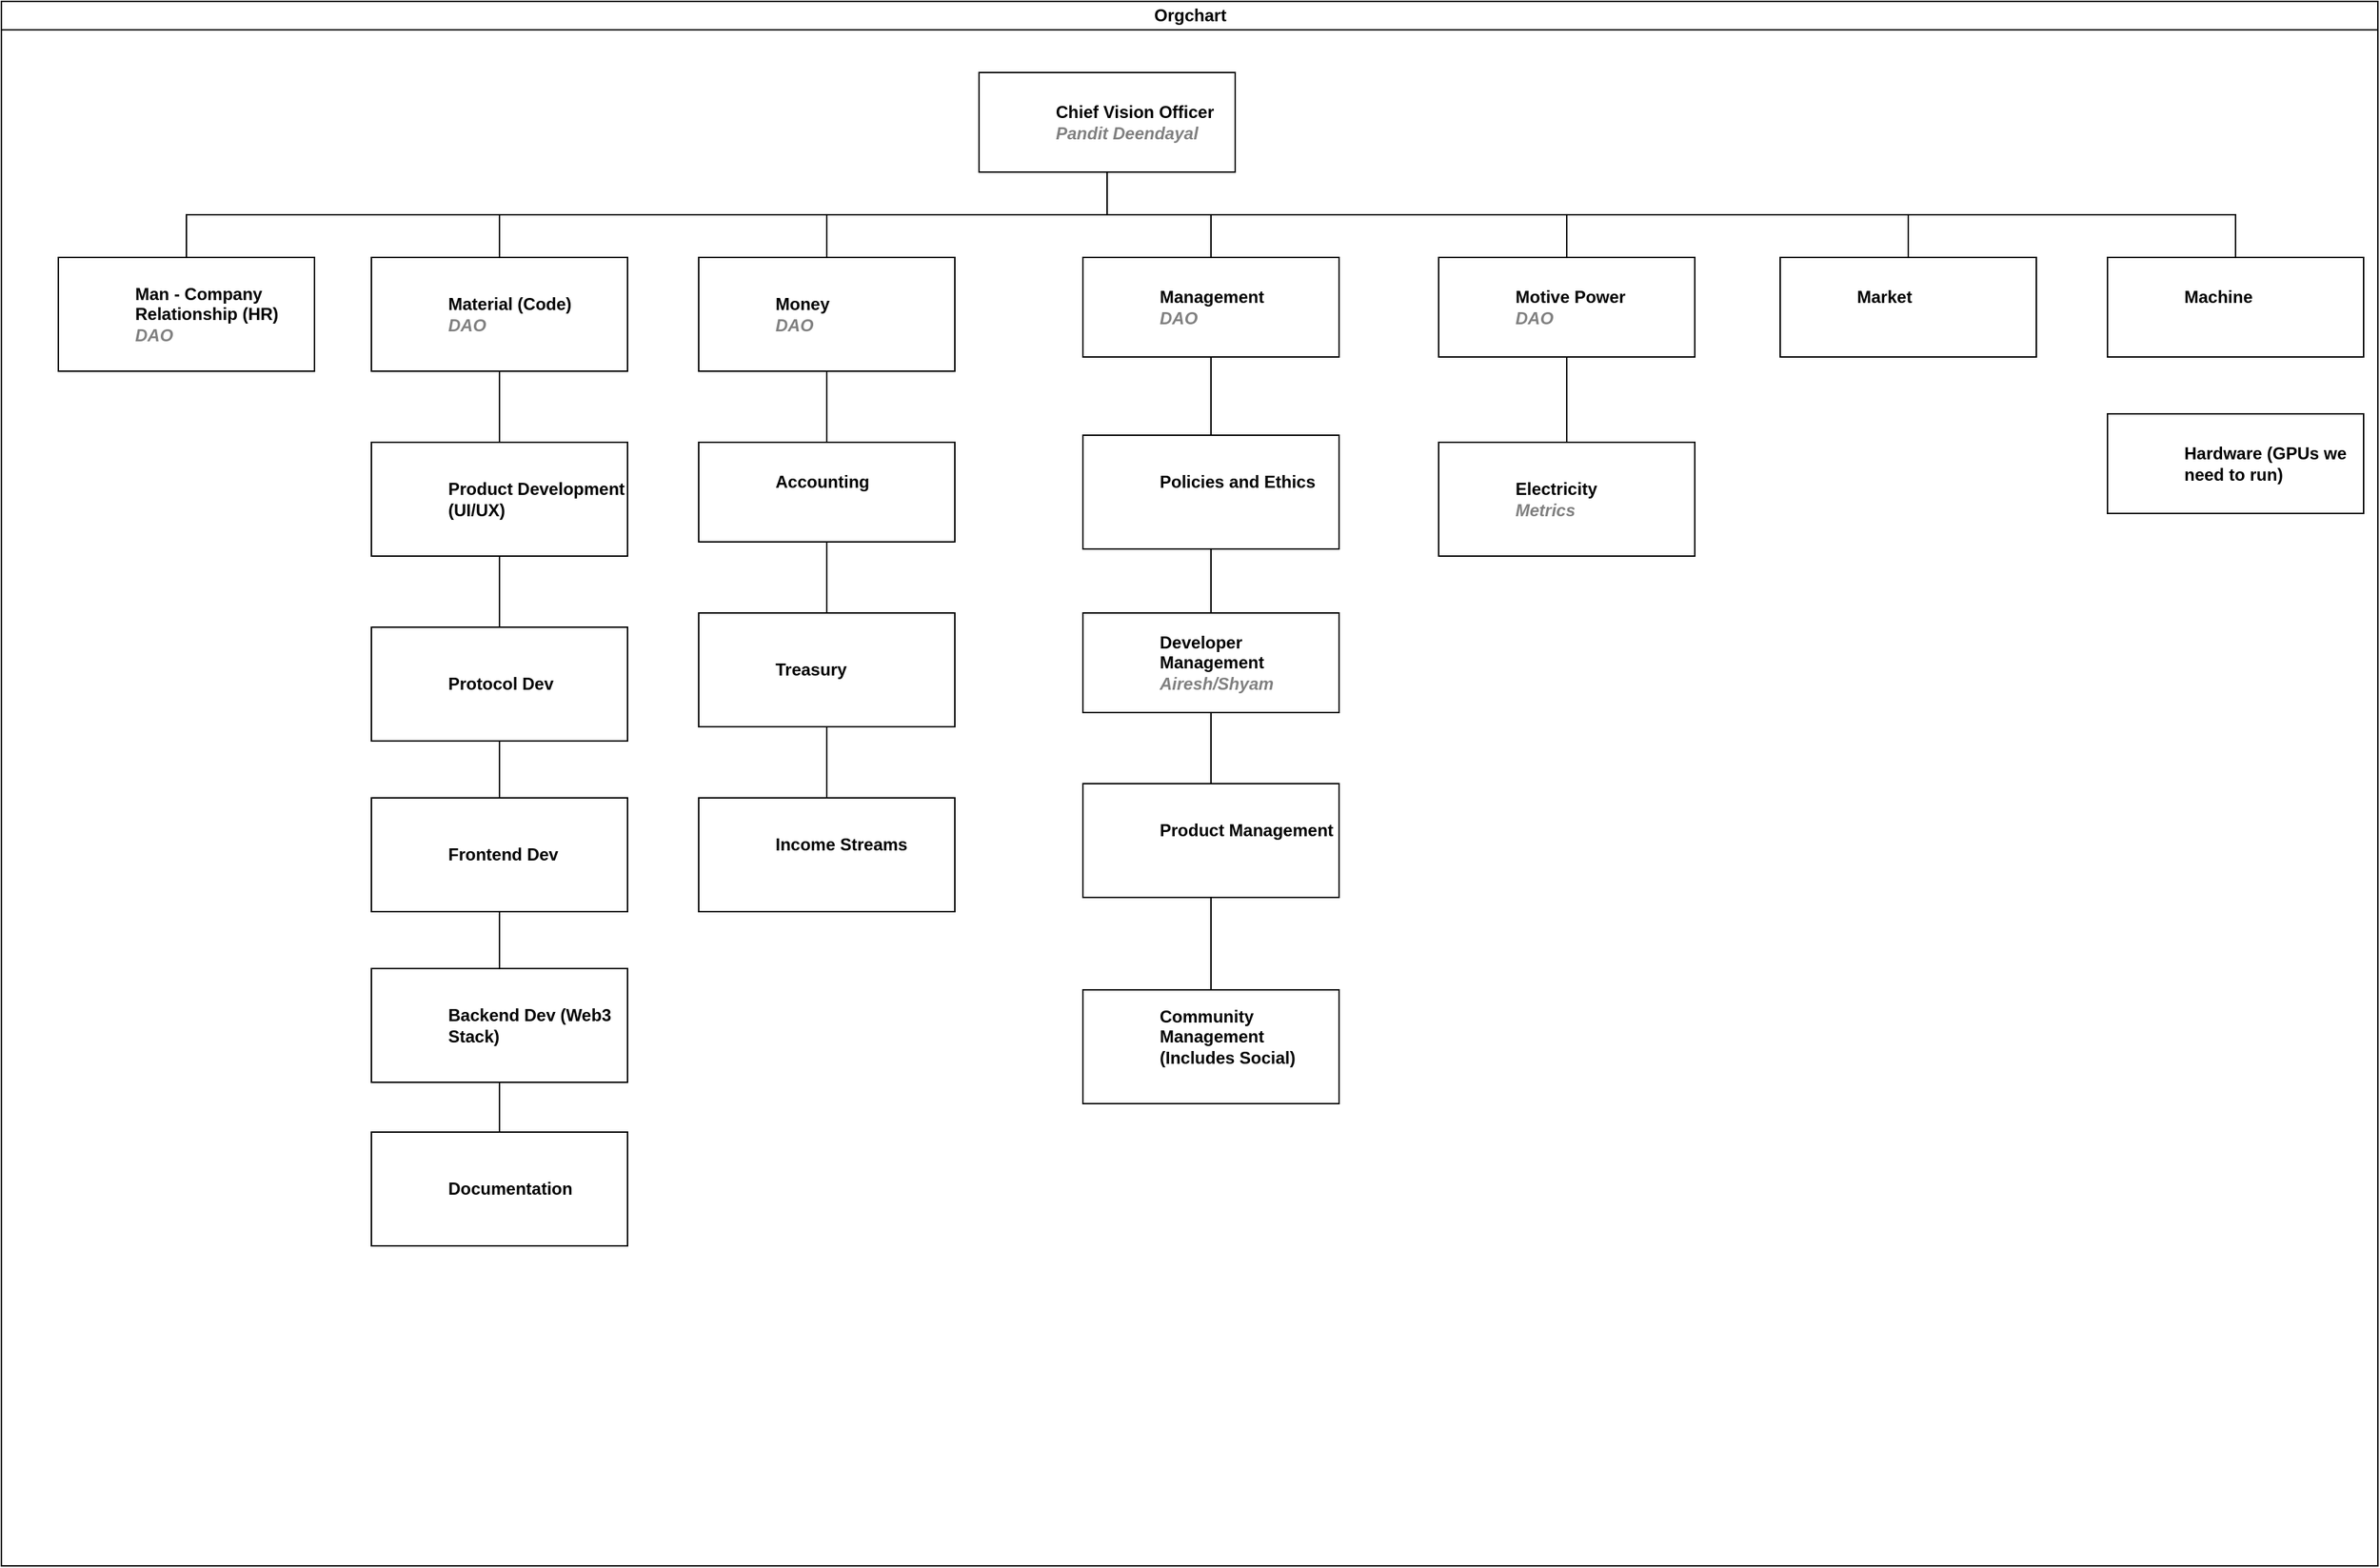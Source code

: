 <mxfile version="24.8.0">
  <diagram id="prtHgNgQTEPvFCAcTncT" name="Page-1">
    <mxGraphModel dx="1461" dy="2133" grid="1" gridSize="10" guides="1" tooltips="1" connect="1" arrows="1" fold="1" page="1" pageScale="1" pageWidth="827" pageHeight="1169" math="0" shadow="0">
      <root>
        <mxCell id="0" />
        <mxCell id="1" parent="0" />
        <mxCell id="dNxyNK7c78bLwvsdeMH5-11" value="Orgchart" style="swimlane;html=1;startSize=20;horizontal=1;containerType=tree;glass=0;" parent="1" vertex="1">
          <mxGeometry x="290" y="-150" width="1670" height="1100" as="geometry" />
        </mxCell>
        <mxCell id="qWSfiSBCrzonoYCvakO7-3" style="edgeStyle=orthogonalEdgeStyle;rounded=0;orthogonalLoop=1;jettySize=auto;html=1;entryX=0.5;entryY=0;entryDx=0;entryDy=0;endArrow=none;endFill=0;" parent="dNxyNK7c78bLwvsdeMH5-11" source="dNxyNK7c78bLwvsdeMH5-12" target="qWSfiSBCrzonoYCvakO7-2" edge="1">
          <mxGeometry relative="1" as="geometry">
            <Array as="points">
              <mxPoint x="777" y="150" />
              <mxPoint x="850" y="150" />
            </Array>
          </mxGeometry>
        </mxCell>
        <mxCell id="qWSfiSBCrzonoYCvakO7-5" style="edgeStyle=orthogonalEdgeStyle;rounded=0;orthogonalLoop=1;jettySize=auto;html=1;entryX=0.5;entryY=0;entryDx=0;entryDy=0;endArrow=none;endFill=0;" parent="dNxyNK7c78bLwvsdeMH5-11" source="dNxyNK7c78bLwvsdeMH5-12" target="qWSfiSBCrzonoYCvakO7-4" edge="1">
          <mxGeometry relative="1" as="geometry">
            <Array as="points">
              <mxPoint x="777" y="150" />
              <mxPoint x="1100" y="150" />
            </Array>
          </mxGeometry>
        </mxCell>
        <mxCell id="qWSfiSBCrzonoYCvakO7-8" style="edgeStyle=orthogonalEdgeStyle;rounded=0;orthogonalLoop=1;jettySize=auto;html=1;entryX=0.5;entryY=0;entryDx=0;entryDy=0;endArrow=none;endFill=0;" parent="dNxyNK7c78bLwvsdeMH5-11" source="dNxyNK7c78bLwvsdeMH5-12" target="qWSfiSBCrzonoYCvakO7-6" edge="1">
          <mxGeometry relative="1" as="geometry">
            <Array as="points">
              <mxPoint x="777" y="150" />
              <mxPoint x="1340" y="150" />
            </Array>
          </mxGeometry>
        </mxCell>
        <mxCell id="qWSfiSBCrzonoYCvakO7-9" style="edgeStyle=orthogonalEdgeStyle;rounded=0;orthogonalLoop=1;jettySize=auto;html=1;entryX=0.5;entryY=0;entryDx=0;entryDy=0;endArrow=none;endFill=0;" parent="dNxyNK7c78bLwvsdeMH5-11" source="dNxyNK7c78bLwvsdeMH5-12" target="qWSfiSBCrzonoYCvakO7-7" edge="1">
          <mxGeometry relative="1" as="geometry">
            <Array as="points">
              <mxPoint x="777" y="150" />
              <mxPoint x="1570" y="150" />
            </Array>
          </mxGeometry>
        </mxCell>
        <UserObject label="Chief Vision Officer&lt;br&gt;&lt;div&gt;&lt;i style=&quot;color: rgb(128, 128, 128);&quot;&gt;Pandit Deendayal&lt;/i&gt;&lt;/div&gt;" name="Tessa Miller" position="CFO" location="Office 1" email="me@example.com" placeholders="1" link="https://www.draw.io" id="dNxyNK7c78bLwvsdeMH5-12">
          <mxCell style="label;image=https://cdn3.iconfinder.com/data/icons/user-avatars-1/512/users-3-128.png;whiteSpace=wrap;html=1;rounded=0;glass=0;treeMoving=1;treeFolding=1;" parent="dNxyNK7c78bLwvsdeMH5-11" vertex="1">
            <mxGeometry x="687" y="50" width="180" height="70" as="geometry" />
          </mxCell>
        </UserObject>
        <mxCell id="dNxyNK7c78bLwvsdeMH5-13" value="" style="endArrow=none;endFill=0;fontSize=11;edgeStyle=elbowEdgeStyle;elbow=vertical;rounded=0;" parent="dNxyNK7c78bLwvsdeMH5-11" source="dNxyNK7c78bLwvsdeMH5-12" target="dNxyNK7c78bLwvsdeMH5-14" edge="1">
          <mxGeometry relative="1" as="geometry" />
        </mxCell>
        <UserObject label="Man - Company Relationship (HR)&lt;div&gt;&lt;i style=&quot;color: rgb(128, 128, 128);&quot;&gt;DAO&lt;/i&gt;&lt;/div&gt;" name="Edward Morrison" position="Brand Manager" location="Office 2" email="me@example.com" placeholders="1" link="https://www.draw.io" id="dNxyNK7c78bLwvsdeMH5-14">
          <mxCell style="label;image=https://cdn3.iconfinder.com/data/icons/user-avatars-1/512/users-10-3-128.png;whiteSpace=wrap;html=1;rounded=0;glass=0;treeFolding=1;treeMoving=1;" parent="dNxyNK7c78bLwvsdeMH5-11" vertex="1">
            <mxGeometry x="40" y="180" width="180" height="80" as="geometry" />
          </mxCell>
        </UserObject>
        <mxCell id="dNxyNK7c78bLwvsdeMH5-15" value="" style="endArrow=none;endFill=0;fontSize=11;edgeStyle=elbowEdgeStyle;elbow=vertical;rounded=0;" parent="dNxyNK7c78bLwvsdeMH5-11" source="dNxyNK7c78bLwvsdeMH5-12" target="dNxyNK7c78bLwvsdeMH5-16" edge="1">
          <mxGeometry relative="1" as="geometry" />
        </mxCell>
        <mxCell id="qWSfiSBCrzonoYCvakO7-24" style="edgeStyle=orthogonalEdgeStyle;rounded=0;orthogonalLoop=1;jettySize=auto;html=1;endArrow=none;endFill=0;" parent="dNxyNK7c78bLwvsdeMH5-11" source="dNxyNK7c78bLwvsdeMH5-16" target="qWSfiSBCrzonoYCvakO7-18" edge="1">
          <mxGeometry relative="1" as="geometry" />
        </mxCell>
        <UserObject label="&lt;div&gt;Material (Code)&lt;/div&gt;&lt;div&gt;&lt;font color=&quot;#808080&quot;&gt;&lt;i&gt;DAO&lt;/i&gt;&lt;/font&gt;&lt;/div&gt;" name="Evan Valet" position="HR Director" location="Office 4" email="me@example.com" placeholders="1" link="https://www.draw.io" id="dNxyNK7c78bLwvsdeMH5-16">
          <mxCell style="label;image=https://cdn3.iconfinder.com/data/icons/user-avatars-1/512/users-9-2-128.png;whiteSpace=wrap;html=1;rounded=0;glass=0;treeFolding=1;treeMoving=1;" parent="dNxyNK7c78bLwvsdeMH5-11" vertex="1">
            <mxGeometry x="260" y="180" width="180" height="80" as="geometry" />
          </mxCell>
        </UserObject>
        <mxCell id="dNxyNK7c78bLwvsdeMH5-17" value="" style="endArrow=none;endFill=0;fontSize=11;edgeStyle=elbowEdgeStyle;elbow=vertical;rounded=0;" parent="dNxyNK7c78bLwvsdeMH5-11" source="dNxyNK7c78bLwvsdeMH5-12" target="dNxyNK7c78bLwvsdeMH5-18" edge="1">
          <mxGeometry relative="1" as="geometry" />
        </mxCell>
        <mxCell id="qWSfiSBCrzonoYCvakO7-12" style="edgeStyle=orthogonalEdgeStyle;rounded=0;orthogonalLoop=1;jettySize=auto;html=1;endArrow=none;endFill=0;" parent="dNxyNK7c78bLwvsdeMH5-11" source="dNxyNK7c78bLwvsdeMH5-18" target="qWSfiSBCrzonoYCvakO7-11" edge="1">
          <mxGeometry relative="1" as="geometry" />
        </mxCell>
        <UserObject label="Money&lt;div&gt;&lt;font color=&quot;#808080&quot;&gt;&lt;i&gt;DAO&lt;/i&gt;&lt;/font&gt;&lt;/div&gt;" name="Alison Donovan" position="System Admin" location="Office 3" email="me@example.com" placeholders="1" link="https://www.draw.io" id="dNxyNK7c78bLwvsdeMH5-18">
          <mxCell style="label;image=https://cdn3.iconfinder.com/data/icons/user-avatars-1/512/users-2-128.png;whiteSpace=wrap;html=1;rounded=0;glass=0;" parent="dNxyNK7c78bLwvsdeMH5-11" vertex="1">
            <mxGeometry x="490" y="180" width="180" height="80" as="geometry" />
          </mxCell>
        </UserObject>
        <mxCell id="a11W0OH0X86vY8mRPiCT-9" style="edgeStyle=orthogonalEdgeStyle;rounded=0;orthogonalLoop=1;jettySize=auto;html=1;endArrow=none;endFill=0;" edge="1" parent="dNxyNK7c78bLwvsdeMH5-11" source="qWSfiSBCrzonoYCvakO7-2" target="a11W0OH0X86vY8mRPiCT-5">
          <mxGeometry relative="1" as="geometry" />
        </mxCell>
        <UserObject label="Management&lt;div&gt;&lt;font color=&quot;#808080&quot;&gt;&lt;i&gt;DAO&lt;/i&gt;&lt;/font&gt;&lt;/div&gt;" name="Tessa Miller" position="CFO" location="Office 1" email="me@example.com" placeholders="1" link="https://www.draw.io" id="qWSfiSBCrzonoYCvakO7-2">
          <mxCell style="label;image=https://cdn3.iconfinder.com/data/icons/user-avatars-1/512/users-3-128.png;whiteSpace=wrap;html=1;rounded=0;glass=0;treeMoving=1;treeFolding=1;" parent="dNxyNK7c78bLwvsdeMH5-11" vertex="1">
            <mxGeometry x="760" y="180" width="180" height="70" as="geometry" />
          </mxCell>
        </UserObject>
        <mxCell id="a11W0OH0X86vY8mRPiCT-4" style="edgeStyle=orthogonalEdgeStyle;rounded=0;orthogonalLoop=1;jettySize=auto;html=1;endArrow=none;endFill=0;" edge="1" parent="dNxyNK7c78bLwvsdeMH5-11" source="qWSfiSBCrzonoYCvakO7-4" target="a11W0OH0X86vY8mRPiCT-2">
          <mxGeometry relative="1" as="geometry" />
        </mxCell>
        <UserObject label="Motive Power&lt;div&gt;&lt;font color=&quot;#808080&quot;&gt;&lt;i&gt;DAO&lt;/i&gt;&lt;/font&gt;&lt;/div&gt;" name="Tessa Miller" position="CFO" location="Office 1" email="me@example.com" placeholders="1" link="https://www.draw.io" id="qWSfiSBCrzonoYCvakO7-4">
          <mxCell style="label;image=https://cdn3.iconfinder.com/data/icons/user-avatars-1/512/users-3-128.png;whiteSpace=wrap;html=1;rounded=0;glass=0;treeMoving=1;treeFolding=1;" parent="dNxyNK7c78bLwvsdeMH5-11" vertex="1">
            <mxGeometry x="1010" y="180" width="180" height="70" as="geometry" />
          </mxCell>
        </UserObject>
        <UserObject label="Market&lt;div&gt;&lt;br/&gt;&lt;/div&gt;" name="Tessa Miller" position="CFO" location="Office 1" email="me@example.com" placeholders="1" link="https://www.draw.io" id="qWSfiSBCrzonoYCvakO7-6">
          <mxCell style="label;image=https://cdn3.iconfinder.com/data/icons/user-avatars-1/512/users-3-128.png;whiteSpace=wrap;html=1;rounded=0;glass=0;treeMoving=1;treeFolding=1;" parent="dNxyNK7c78bLwvsdeMH5-11" vertex="1">
            <mxGeometry x="1250" y="180" width="180" height="70" as="geometry" />
          </mxCell>
        </UserObject>
        <UserObject label="Machine&lt;div&gt;&lt;br/&gt;&lt;/div&gt;" name="Tessa Miller" position="CFO" location="Office 1" email="me@example.com" placeholders="1" link="https://www.draw.io" id="qWSfiSBCrzonoYCvakO7-7">
          <mxCell style="label;image=https://cdn3.iconfinder.com/data/icons/user-avatars-1/512/users-3-128.png;whiteSpace=wrap;html=1;rounded=0;glass=0;treeMoving=1;treeFolding=1;" parent="dNxyNK7c78bLwvsdeMH5-11" vertex="1">
            <mxGeometry x="1480" y="180" width="180" height="70" as="geometry" />
          </mxCell>
        </UserObject>
        <mxCell id="qWSfiSBCrzonoYCvakO7-14" style="edgeStyle=orthogonalEdgeStyle;rounded=0;orthogonalLoop=1;jettySize=auto;html=1;endArrow=none;endFill=0;" parent="dNxyNK7c78bLwvsdeMH5-11" source="qWSfiSBCrzonoYCvakO7-11" target="qWSfiSBCrzonoYCvakO7-13" edge="1">
          <mxGeometry relative="1" as="geometry" />
        </mxCell>
        <UserObject label="Accounting&lt;div&gt;&lt;br/&gt;&lt;/div&gt;" name="Tessa Miller" position="CFO" location="Office 1" email="me@example.com" placeholders="1" link="https://www.draw.io" id="qWSfiSBCrzonoYCvakO7-11">
          <mxCell style="label;image=https://cdn3.iconfinder.com/data/icons/user-avatars-1/512/users-3-128.png;whiteSpace=wrap;html=1;rounded=0;glass=0;treeMoving=1;treeFolding=1;" parent="dNxyNK7c78bLwvsdeMH5-11" vertex="1">
            <mxGeometry x="490" y="310" width="180" height="70" as="geometry" />
          </mxCell>
        </UserObject>
        <mxCell id="qWSfiSBCrzonoYCvakO7-16" style="edgeStyle=orthogonalEdgeStyle;rounded=0;orthogonalLoop=1;jettySize=auto;html=1;endArrow=none;endFill=0;" parent="dNxyNK7c78bLwvsdeMH5-11" source="qWSfiSBCrzonoYCvakO7-13" target="qWSfiSBCrzonoYCvakO7-15" edge="1">
          <mxGeometry relative="1" as="geometry" />
        </mxCell>
        <UserObject label="&lt;div&gt;Treasury&lt;/div&gt;" name="Alison Donovan" position="System Admin" location="Office 3" email="me@example.com" placeholders="1" link="https://www.draw.io" id="qWSfiSBCrzonoYCvakO7-13">
          <mxCell style="label;image=https://cdn3.iconfinder.com/data/icons/user-avatars-1/512/users-2-128.png;whiteSpace=wrap;html=1;rounded=0;glass=0;" parent="dNxyNK7c78bLwvsdeMH5-11" vertex="1">
            <mxGeometry x="490" y="430" width="180" height="80" as="geometry" />
          </mxCell>
        </UserObject>
        <UserObject label="Income Streams&lt;div&gt;&lt;br&gt;&lt;/div&gt;" name="Alison Donovan" position="System Admin" location="Office 3" email="me@example.com" placeholders="1" link="https://www.draw.io" id="qWSfiSBCrzonoYCvakO7-15">
          <mxCell style="label;image=https://cdn3.iconfinder.com/data/icons/user-avatars-1/512/users-2-128.png;whiteSpace=wrap;html=1;rounded=0;glass=0;" parent="dNxyNK7c78bLwvsdeMH5-11" vertex="1">
            <mxGeometry x="490" y="560" width="180" height="80" as="geometry" />
          </mxCell>
        </UserObject>
        <UserObject label="&lt;div&gt;Hardware (GPUs we need to run)&lt;/div&gt;" name="Tessa Miller" position="CFO" location="Office 1" email="me@example.com" placeholders="1" link="https://www.draw.io" id="qWSfiSBCrzonoYCvakO7-17">
          <mxCell style="label;image=https://cdn3.iconfinder.com/data/icons/user-avatars-1/512/users-3-128.png;whiteSpace=wrap;html=1;rounded=0;glass=0;treeMoving=1;treeFolding=1;" parent="dNxyNK7c78bLwvsdeMH5-11" vertex="1">
            <mxGeometry x="1480" y="290" width="180" height="70" as="geometry" />
          </mxCell>
        </UserObject>
        <mxCell id="qWSfiSBCrzonoYCvakO7-25" style="edgeStyle=orthogonalEdgeStyle;rounded=0;orthogonalLoop=1;jettySize=auto;html=1;endArrow=none;endFill=0;" parent="dNxyNK7c78bLwvsdeMH5-11" source="qWSfiSBCrzonoYCvakO7-18" target="qWSfiSBCrzonoYCvakO7-20" edge="1">
          <mxGeometry relative="1" as="geometry" />
        </mxCell>
        <UserObject label="&lt;div&gt;Product Development (UI/UX)&lt;/div&gt;" name="Alison Donovan" position="System Admin" location="Office 3" email="me@example.com" placeholders="1" link="https://www.draw.io" id="qWSfiSBCrzonoYCvakO7-18">
          <mxCell style="label;image=https://cdn3.iconfinder.com/data/icons/user-avatars-1/512/users-2-128.png;whiteSpace=wrap;html=1;rounded=0;glass=0;" parent="dNxyNK7c78bLwvsdeMH5-11" vertex="1">
            <mxGeometry x="260" y="310" width="180" height="80" as="geometry" />
          </mxCell>
        </UserObject>
        <mxCell id="qWSfiSBCrzonoYCvakO7-26" style="edgeStyle=orthogonalEdgeStyle;rounded=0;orthogonalLoop=1;jettySize=auto;html=1;endArrow=none;endFill=0;" parent="dNxyNK7c78bLwvsdeMH5-11" source="qWSfiSBCrzonoYCvakO7-20" target="qWSfiSBCrzonoYCvakO7-21" edge="1">
          <mxGeometry relative="1" as="geometry" />
        </mxCell>
        <UserObject label="Protocol Dev" name="Alison Donovan" position="System Admin" location="Office 3" email="me@example.com" placeholders="1" link="https://www.draw.io" id="qWSfiSBCrzonoYCvakO7-20">
          <mxCell style="label;image=https://cdn3.iconfinder.com/data/icons/user-avatars-1/512/users-2-128.png;whiteSpace=wrap;html=1;rounded=0;glass=0;" parent="dNxyNK7c78bLwvsdeMH5-11" vertex="1">
            <mxGeometry x="260" y="440" width="180" height="80" as="geometry" />
          </mxCell>
        </UserObject>
        <mxCell id="qWSfiSBCrzonoYCvakO7-27" style="edgeStyle=orthogonalEdgeStyle;rounded=0;orthogonalLoop=1;jettySize=auto;html=1;endArrow=none;endFill=0;" parent="dNxyNK7c78bLwvsdeMH5-11" source="qWSfiSBCrzonoYCvakO7-21" target="qWSfiSBCrzonoYCvakO7-22" edge="1">
          <mxGeometry relative="1" as="geometry" />
        </mxCell>
        <UserObject label="&lt;div&gt;Frontend Dev&lt;/div&gt;" name="Alison Donovan" position="System Admin" location="Office 3" email="me@example.com" placeholders="1" link="https://www.draw.io" id="qWSfiSBCrzonoYCvakO7-21">
          <mxCell style="label;image=https://cdn3.iconfinder.com/data/icons/user-avatars-1/512/users-2-128.png;whiteSpace=wrap;html=1;rounded=0;glass=0;" parent="dNxyNK7c78bLwvsdeMH5-11" vertex="1">
            <mxGeometry x="260" y="560" width="180" height="80" as="geometry" />
          </mxCell>
        </UserObject>
        <mxCell id="qWSfiSBCrzonoYCvakO7-28" style="edgeStyle=orthogonalEdgeStyle;rounded=0;orthogonalLoop=1;jettySize=auto;html=1;endArrow=none;endFill=0;" parent="dNxyNK7c78bLwvsdeMH5-11" source="qWSfiSBCrzonoYCvakO7-22" target="qWSfiSBCrzonoYCvakO7-23" edge="1">
          <mxGeometry relative="1" as="geometry" />
        </mxCell>
        <UserObject label="&lt;div&gt;Backend Dev (Web3 Stack)&amp;nbsp;&lt;/div&gt;" name="Alison Donovan" position="System Admin" location="Office 3" email="me@example.com" placeholders="1" link="https://www.draw.io" id="qWSfiSBCrzonoYCvakO7-22">
          <mxCell style="label;image=https://cdn3.iconfinder.com/data/icons/user-avatars-1/512/users-2-128.png;whiteSpace=wrap;html=1;rounded=0;glass=0;" parent="dNxyNK7c78bLwvsdeMH5-11" vertex="1">
            <mxGeometry x="260" y="680" width="180" height="80" as="geometry" />
          </mxCell>
        </UserObject>
        <UserObject label="&lt;div&gt;Documentation&lt;/div&gt;" name="Alison Donovan" position="System Admin" location="Office 3" email="me@example.com" placeholders="1" link="https://www.draw.io" id="qWSfiSBCrzonoYCvakO7-23">
          <mxCell style="label;image=https://cdn3.iconfinder.com/data/icons/user-avatars-1/512/users-2-128.png;whiteSpace=wrap;html=1;rounded=0;glass=0;" parent="dNxyNK7c78bLwvsdeMH5-11" vertex="1">
            <mxGeometry x="260" y="795" width="180" height="80" as="geometry" />
          </mxCell>
        </UserObject>
        <UserObject label="Electricity&lt;br&gt;&lt;div&gt;&lt;font color=&quot;#808080&quot;&gt;&lt;i&gt;Metrics&lt;/i&gt;&lt;/font&gt;&lt;/div&gt;" name="Evan Valet" position="HR Director" location="Office 4" email="me@example.com" placeholders="1" link="https://www.draw.io" id="a11W0OH0X86vY8mRPiCT-2">
          <mxCell style="label;image=https://cdn3.iconfinder.com/data/icons/user-avatars-1/512/users-9-2-128.png;whiteSpace=wrap;html=1;rounded=0;glass=0;treeFolding=1;treeMoving=1;" vertex="1" parent="dNxyNK7c78bLwvsdeMH5-11">
            <mxGeometry x="1010" y="310" width="180" height="80" as="geometry" />
          </mxCell>
        </UserObject>
        <mxCell id="a11W0OH0X86vY8mRPiCT-10" style="edgeStyle=orthogonalEdgeStyle;rounded=0;orthogonalLoop=1;jettySize=auto;html=1;endArrow=none;endFill=0;" edge="1" parent="dNxyNK7c78bLwvsdeMH5-11" source="a11W0OH0X86vY8mRPiCT-5" target="a11W0OH0X86vY8mRPiCT-6">
          <mxGeometry relative="1" as="geometry" />
        </mxCell>
        <UserObject label="&lt;div&gt;Policies and Ethics&lt;/div&gt;&lt;div&gt;&lt;br&gt;&lt;/div&gt;" name="Evan Valet" position="HR Director" location="Office 4" email="me@example.com" placeholders="1" link="https://www.draw.io" id="a11W0OH0X86vY8mRPiCT-5">
          <mxCell style="label;image=https://cdn3.iconfinder.com/data/icons/user-avatars-1/512/users-9-2-128.png;whiteSpace=wrap;html=1;rounded=0;glass=0;treeFolding=1;treeMoving=1;" vertex="1" parent="dNxyNK7c78bLwvsdeMH5-11">
            <mxGeometry x="760" y="305" width="180" height="80" as="geometry" />
          </mxCell>
        </UserObject>
        <mxCell id="a11W0OH0X86vY8mRPiCT-11" style="edgeStyle=orthogonalEdgeStyle;rounded=0;orthogonalLoop=1;jettySize=auto;html=1;entryX=0.5;entryY=0;entryDx=0;entryDy=0;endArrow=none;endFill=0;" edge="1" parent="dNxyNK7c78bLwvsdeMH5-11" source="a11W0OH0X86vY8mRPiCT-6" target="a11W0OH0X86vY8mRPiCT-7">
          <mxGeometry relative="1" as="geometry" />
        </mxCell>
        <UserObject label="Developer Management&lt;br&gt;&lt;font color=&quot;#808080&quot;&gt;&lt;i&gt;Airesh/Shyam&lt;/i&gt;&lt;/font&gt;" name="Tessa Miller" position="CFO" location="Office 1" email="me@example.com" placeholders="1" link="https://www.draw.io" id="a11W0OH0X86vY8mRPiCT-6">
          <mxCell style="label;image=https://cdn3.iconfinder.com/data/icons/user-avatars-1/512/users-3-128.png;whiteSpace=wrap;html=1;rounded=0;glass=0;treeMoving=1;treeFolding=1;" vertex="1" parent="dNxyNK7c78bLwvsdeMH5-11">
            <mxGeometry x="760" y="430" width="180" height="70" as="geometry" />
          </mxCell>
        </UserObject>
        <mxCell id="a11W0OH0X86vY8mRPiCT-12" style="edgeStyle=orthogonalEdgeStyle;rounded=0;orthogonalLoop=1;jettySize=auto;html=1;endArrow=none;endFill=0;" edge="1" parent="dNxyNK7c78bLwvsdeMH5-11" source="a11W0OH0X86vY8mRPiCT-7" target="a11W0OH0X86vY8mRPiCT-8">
          <mxGeometry relative="1" as="geometry" />
        </mxCell>
        <UserObject label="Product Management&lt;div&gt;&lt;br&gt;&lt;/div&gt;" name="Edward Morrison" position="Brand Manager" location="Office 2" email="me@example.com" placeholders="1" link="https://www.draw.io" id="a11W0OH0X86vY8mRPiCT-7">
          <mxCell style="label;image=https://cdn3.iconfinder.com/data/icons/user-avatars-1/512/users-10-3-128.png;whiteSpace=wrap;html=1;rounded=0;glass=0;treeFolding=1;treeMoving=1;" vertex="1" parent="dNxyNK7c78bLwvsdeMH5-11">
            <mxGeometry x="760" y="550" width="180" height="80" as="geometry" />
          </mxCell>
        </UserObject>
        <UserObject label="Community Management (Includes Social)&lt;br&gt;&lt;div&gt;&lt;br&gt;&lt;/div&gt;" name="Evan Valet" position="HR Director" location="Office 4" email="me@example.com" placeholders="1" link="https://www.draw.io" id="a11W0OH0X86vY8mRPiCT-8">
          <mxCell style="label;image=https://cdn3.iconfinder.com/data/icons/user-avatars-1/512/users-9-2-128.png;whiteSpace=wrap;html=1;rounded=0;glass=0;treeFolding=1;treeMoving=1;" vertex="1" parent="dNxyNK7c78bLwvsdeMH5-11">
            <mxGeometry x="760" y="695" width="180" height="80" as="geometry" />
          </mxCell>
        </UserObject>
      </root>
    </mxGraphModel>
  </diagram>
</mxfile>
